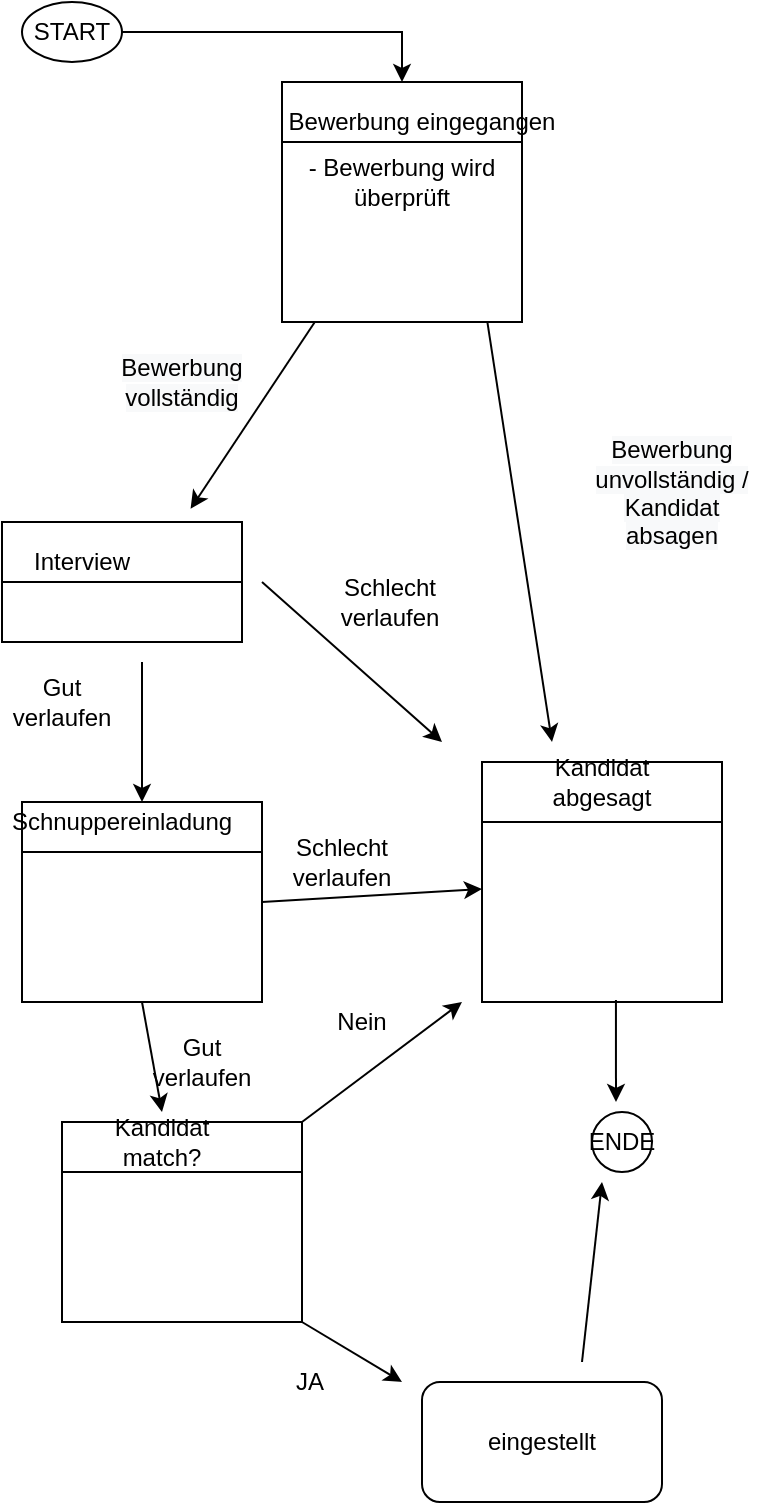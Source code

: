 <mxfile version="15.3.8" type="device"><diagram id="OifU4kx8yt_zI-D4E9cV" name="Page-1"><mxGraphModel dx="1422" dy="762" grid="1" gridSize="10" guides="1" tooltips="1" connect="1" arrows="1" fold="1" page="1" pageScale="1" pageWidth="827" pageHeight="1169" math="0" shadow="0"><root><mxCell id="0"/><mxCell id="1" parent="0"/><mxCell id="fs5hpxdCKs-budP-bjQB-6" value="" style="endArrow=classic;html=1;exitX=0;exitY=1;exitDx=0;exitDy=0;" edge="1" parent="1"><mxGeometry width="50" height="50" relative="1" as="geometry"><mxPoint x="357.574" y="168.284" as="sourcePoint"/><mxPoint x="294.291" y="263.425" as="targetPoint"/></mxGeometry></mxCell><mxCell id="fs5hpxdCKs-budP-bjQB-7" value="&#10;&#10;&lt;span style=&quot;color: rgb(0, 0, 0); font-family: helvetica; font-size: 12px; font-style: normal; font-weight: 400; letter-spacing: normal; text-align: center; text-indent: 0px; text-transform: none; word-spacing: 0px; background-color: rgb(248, 249, 250); display: inline; float: none;&quot;&gt;Bewerbung vollständig&lt;/span&gt;&#10;&#10;" style="text;html=1;strokeColor=none;fillColor=none;align=center;verticalAlign=middle;whiteSpace=wrap;rounded=0;" vertex="1" parent="1"><mxGeometry x="270" y="190" width="40" height="20" as="geometry"/></mxCell><mxCell id="fs5hpxdCKs-budP-bjQB-8" value="" style="endArrow=classic;html=1;exitX=1;exitY=1;exitDx=0;exitDy=0;entryX=0.25;entryY=0;entryDx=0;entryDy=0;" edge="1" parent="1" target="fs5hpxdCKs-budP-bjQB-23"><mxGeometry width="50" height="50" relative="1" as="geometry"><mxPoint x="442.426" y="168.284" as="sourcePoint"/><mxPoint x="510" y="250" as="targetPoint"/></mxGeometry></mxCell><mxCell id="fs5hpxdCKs-budP-bjQB-9" value="&lt;br&gt;&lt;br&gt;&lt;span style=&quot;color: rgb(0 , 0 , 0) ; font-family: &amp;#34;helvetica&amp;#34; ; font-size: 12px ; font-style: normal ; font-weight: 400 ; letter-spacing: normal ; text-align: center ; text-indent: 0px ; text-transform: none ; word-spacing: 0px ; background-color: rgb(248 , 249 , 250) ; display: inline ; float: none&quot;&gt;Bewerbung unvollständig / Kandidat absagen&lt;/span&gt;" style="text;html=1;strokeColor=none;fillColor=none;align=center;verticalAlign=middle;whiteSpace=wrap;rounded=0;" vertex="1" parent="1"><mxGeometry x="490" y="211" width="90" height="59" as="geometry"/></mxCell><mxCell id="fs5hpxdCKs-budP-bjQB-11" value="" style="endArrow=classic;html=1;exitX=0.5;exitY=1;exitDx=0;exitDy=0;" edge="1" parent="1"><mxGeometry width="50" height="50" relative="1" as="geometry"><mxPoint x="270" y="340" as="sourcePoint"/><mxPoint x="270" y="410" as="targetPoint"/></mxGeometry></mxCell><mxCell id="fs5hpxdCKs-budP-bjQB-12" value="Gut verlaufen" style="text;html=1;strokeColor=none;fillColor=none;align=center;verticalAlign=middle;whiteSpace=wrap;rounded=0;" vertex="1" parent="1"><mxGeometry x="210" y="350" width="40" height="20" as="geometry"/></mxCell><mxCell id="fs5hpxdCKs-budP-bjQB-13" value="" style="endArrow=classic;html=1;exitX=1;exitY=0.5;exitDx=0;exitDy=0;" edge="1" parent="1"><mxGeometry width="50" height="50" relative="1" as="geometry"><mxPoint x="330" y="300" as="sourcePoint"/><mxPoint x="420" y="380" as="targetPoint"/></mxGeometry></mxCell><mxCell id="fs5hpxdCKs-budP-bjQB-14" value="Schlecht verlaufen" style="text;html=1;strokeColor=none;fillColor=none;align=center;verticalAlign=middle;whiteSpace=wrap;rounded=0;" vertex="1" parent="1"><mxGeometry x="374" y="300" width="40" height="20" as="geometry"/></mxCell><mxCell id="fs5hpxdCKs-budP-bjQB-16" value="" style="rounded=0;whiteSpace=wrap;html=1;" vertex="1" parent="1"><mxGeometry x="340" y="50" width="120" height="120" as="geometry"/></mxCell><mxCell id="fs5hpxdCKs-budP-bjQB-17" value="" style="endArrow=none;html=1;exitX=1;exitY=0.25;exitDx=0;exitDy=0;entryX=0;entryY=0.25;entryDx=0;entryDy=0;" edge="1" parent="1" source="fs5hpxdCKs-budP-bjQB-16" target="fs5hpxdCKs-budP-bjQB-16"><mxGeometry width="50" height="50" relative="1" as="geometry"><mxPoint x="390" y="440" as="sourcePoint"/><mxPoint x="440" y="390" as="targetPoint"/></mxGeometry></mxCell><mxCell id="fs5hpxdCKs-budP-bjQB-18" value="Bewerbung eingegangen" style="text;html=1;strokeColor=none;fillColor=none;align=center;verticalAlign=middle;whiteSpace=wrap;rounded=0;" vertex="1" parent="1"><mxGeometry x="340" y="60" width="140" height="20" as="geometry"/></mxCell><mxCell id="fs5hpxdCKs-budP-bjQB-19" value="- Bewerbung wird überprüft" style="text;html=1;strokeColor=none;fillColor=none;align=center;verticalAlign=middle;whiteSpace=wrap;rounded=0;" vertex="1" parent="1"><mxGeometry x="350" y="80" width="100" height="40" as="geometry"/></mxCell><mxCell id="fs5hpxdCKs-budP-bjQB-20" value="ENDE" style="ellipse;whiteSpace=wrap;html=1;" vertex="1" parent="1"><mxGeometry x="495" y="565" width="30" height="30" as="geometry"/></mxCell><mxCell id="fs5hpxdCKs-budP-bjQB-21" value="" style="rounded=0;whiteSpace=wrap;html=1;" vertex="1" parent="1"><mxGeometry x="440" y="390" width="120" height="120" as="geometry"/></mxCell><mxCell id="fs5hpxdCKs-budP-bjQB-22" value="" style="endArrow=none;html=1;entryX=1;entryY=0.25;entryDx=0;entryDy=0;exitX=0;exitY=0.25;exitDx=0;exitDy=0;" edge="1" parent="1" source="fs5hpxdCKs-budP-bjQB-21" target="fs5hpxdCKs-budP-bjQB-21"><mxGeometry width="50" height="50" relative="1" as="geometry"><mxPoint x="390" y="410" as="sourcePoint"/><mxPoint x="440" y="360" as="targetPoint"/></mxGeometry></mxCell><mxCell id="fs5hpxdCKs-budP-bjQB-23" value="Kandidat abgesagt" style="text;html=1;strokeColor=none;fillColor=none;align=center;verticalAlign=middle;whiteSpace=wrap;rounded=0;" vertex="1" parent="1"><mxGeometry x="450" y="380" width="100" height="40" as="geometry"/></mxCell><mxCell id="fs5hpxdCKs-budP-bjQB-25" value="" style="rounded=0;whiteSpace=wrap;html=1;" vertex="1" parent="1"><mxGeometry x="200" y="270" width="120" height="60" as="geometry"/></mxCell><mxCell id="fs5hpxdCKs-budP-bjQB-26" value="" style="endArrow=none;html=1;entryX=0;entryY=0.5;entryDx=0;entryDy=0;exitX=1;exitY=0.5;exitDx=0;exitDy=0;" edge="1" parent="1" source="fs5hpxdCKs-budP-bjQB-25" target="fs5hpxdCKs-budP-bjQB-25"><mxGeometry width="50" height="50" relative="1" as="geometry"><mxPoint x="390" y="410" as="sourcePoint"/><mxPoint x="440" y="360" as="targetPoint"/></mxGeometry></mxCell><mxCell id="fs5hpxdCKs-budP-bjQB-27" value="Interview" style="text;html=1;strokeColor=none;fillColor=none;align=center;verticalAlign=middle;whiteSpace=wrap;rounded=0;" vertex="1" parent="1"><mxGeometry x="220" y="280" width="40" height="20" as="geometry"/></mxCell><mxCell id="fs5hpxdCKs-budP-bjQB-28" value="" style="rounded=0;whiteSpace=wrap;html=1;" vertex="1" parent="1"><mxGeometry x="210" y="410" width="120" height="100" as="geometry"/></mxCell><mxCell id="fs5hpxdCKs-budP-bjQB-29" value="" style="endArrow=none;html=1;entryX=0;entryY=0.25;entryDx=0;entryDy=0;exitX=1;exitY=0.25;exitDx=0;exitDy=0;" edge="1" source="fs5hpxdCKs-budP-bjQB-28" target="fs5hpxdCKs-budP-bjQB-28" parent="1"><mxGeometry width="50" height="50" relative="1" as="geometry"><mxPoint x="400" y="550" as="sourcePoint"/><mxPoint x="450" y="500" as="targetPoint"/><Array as="points"/></mxGeometry></mxCell><mxCell id="fs5hpxdCKs-budP-bjQB-30" value="Schnuppereinladung" style="text;html=1;strokeColor=none;fillColor=none;align=center;verticalAlign=middle;whiteSpace=wrap;rounded=0;" vertex="1" parent="1"><mxGeometry x="240" y="410" width="40" height="20" as="geometry"/></mxCell><mxCell id="fs5hpxdCKs-budP-bjQB-31" value="" style="rounded=0;whiteSpace=wrap;html=1;" vertex="1" parent="1"><mxGeometry x="230" y="570" width="120" height="100" as="geometry"/></mxCell><mxCell id="fs5hpxdCKs-budP-bjQB-32" value="" style="endArrow=none;html=1;entryX=0;entryY=0.25;entryDx=0;entryDy=0;exitX=1;exitY=0.25;exitDx=0;exitDy=0;" edge="1" source="fs5hpxdCKs-budP-bjQB-31" target="fs5hpxdCKs-budP-bjQB-31" parent="1"><mxGeometry width="50" height="50" relative="1" as="geometry"><mxPoint x="420" y="710" as="sourcePoint"/><mxPoint x="470" y="660" as="targetPoint"/><Array as="points"/></mxGeometry></mxCell><mxCell id="fs5hpxdCKs-budP-bjQB-33" value="Kandidat match?" style="text;html=1;strokeColor=none;fillColor=none;align=center;verticalAlign=middle;whiteSpace=wrap;rounded=0;" vertex="1" parent="1"><mxGeometry x="260" y="570" width="40" height="20" as="geometry"/></mxCell><mxCell id="fs5hpxdCKs-budP-bjQB-34" value="eingestellt" style="rounded=1;whiteSpace=wrap;html=1;" vertex="1" parent="1"><mxGeometry x="410" y="700" width="120" height="60" as="geometry"/></mxCell><mxCell id="fs5hpxdCKs-budP-bjQB-35" value="" style="endArrow=classic;html=1;exitX=0.5;exitY=1;exitDx=0;exitDy=0;" edge="1" parent="1" source="fs5hpxdCKs-budP-bjQB-28"><mxGeometry width="50" height="50" relative="1" as="geometry"><mxPoint x="280" y="495" as="sourcePoint"/><mxPoint x="280" y="565" as="targetPoint"/></mxGeometry></mxCell><mxCell id="fs5hpxdCKs-budP-bjQB-36" value="" style="endArrow=classic;html=1;exitX=1;exitY=1;exitDx=0;exitDy=0;" edge="1" parent="1" source="fs5hpxdCKs-budP-bjQB-31"><mxGeometry width="50" height="50" relative="1" as="geometry"><mxPoint x="280" y="520" as="sourcePoint"/><mxPoint x="400" y="700" as="targetPoint"/></mxGeometry></mxCell><mxCell id="fs5hpxdCKs-budP-bjQB-37" value="" style="endArrow=classic;html=1;exitX=1;exitY=0.5;exitDx=0;exitDy=0;" edge="1" parent="1" source="fs5hpxdCKs-budP-bjQB-28" target="fs5hpxdCKs-budP-bjQB-21"><mxGeometry width="50" height="50" relative="1" as="geometry"><mxPoint x="360" y="680" as="sourcePoint"/><mxPoint x="410" y="710" as="targetPoint"/></mxGeometry></mxCell><mxCell id="fs5hpxdCKs-budP-bjQB-38" value="" style="endArrow=classic;html=1;exitX=1;exitY=0;exitDx=0;exitDy=0;" edge="1" parent="1" source="fs5hpxdCKs-budP-bjQB-31"><mxGeometry width="50" height="50" relative="1" as="geometry"><mxPoint x="340" y="470" as="sourcePoint"/><mxPoint x="430" y="510" as="targetPoint"/></mxGeometry></mxCell><mxCell id="fs5hpxdCKs-budP-bjQB-39" value="" style="endArrow=classic;html=1;exitX=0.558;exitY=0.992;exitDx=0;exitDy=0;exitPerimeter=0;" edge="1" parent="1" source="fs5hpxdCKs-budP-bjQB-21"><mxGeometry width="50" height="50" relative="1" as="geometry"><mxPoint x="360" y="580" as="sourcePoint"/><mxPoint x="507" y="560" as="targetPoint"/></mxGeometry></mxCell><mxCell id="fs5hpxdCKs-budP-bjQB-40" value="" style="endArrow=classic;html=1;" edge="1" parent="1"><mxGeometry width="50" height="50" relative="1" as="geometry"><mxPoint x="490" y="690" as="sourcePoint"/><mxPoint x="500" y="600" as="targetPoint"/></mxGeometry></mxCell><mxCell id="fs5hpxdCKs-budP-bjQB-41" value="Gut verlaufen" style="text;html=1;strokeColor=none;fillColor=none;align=center;verticalAlign=middle;whiteSpace=wrap;rounded=0;" vertex="1" parent="1"><mxGeometry x="280" y="530" width="40" height="20" as="geometry"/></mxCell><mxCell id="fs5hpxdCKs-budP-bjQB-42" value="Schlecht verlaufen" style="text;html=1;strokeColor=none;fillColor=none;align=center;verticalAlign=middle;whiteSpace=wrap;rounded=0;" vertex="1" parent="1"><mxGeometry x="350" y="430" width="40" height="20" as="geometry"/></mxCell><mxCell id="fs5hpxdCKs-budP-bjQB-43" value="JA" style="text;html=1;strokeColor=none;fillColor=none;align=center;verticalAlign=middle;whiteSpace=wrap;rounded=0;" vertex="1" parent="1"><mxGeometry x="334" y="690" width="40" height="20" as="geometry"/></mxCell><mxCell id="fs5hpxdCKs-budP-bjQB-44" value="Nein" style="text;html=1;strokeColor=none;fillColor=none;align=center;verticalAlign=middle;whiteSpace=wrap;rounded=0;" vertex="1" parent="1"><mxGeometry x="360" y="510" width="40" height="20" as="geometry"/></mxCell><mxCell id="fs5hpxdCKs-budP-bjQB-46" style="edgeStyle=orthogonalEdgeStyle;rounded=0;orthogonalLoop=1;jettySize=auto;html=1;entryX=0.5;entryY=0;entryDx=0;entryDy=0;" edge="1" parent="1" source="fs5hpxdCKs-budP-bjQB-45" target="fs5hpxdCKs-budP-bjQB-16"><mxGeometry relative="1" as="geometry"/></mxCell><mxCell id="fs5hpxdCKs-budP-bjQB-45" value="START" style="ellipse;whiteSpace=wrap;html=1;" vertex="1" parent="1"><mxGeometry x="210" y="10" width="50" height="30" as="geometry"/></mxCell></root></mxGraphModel></diagram></mxfile>